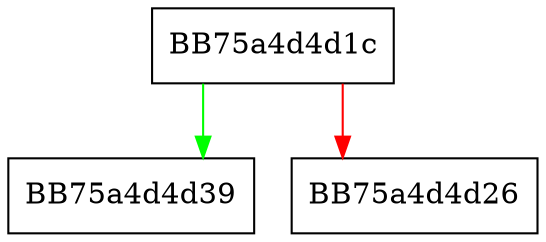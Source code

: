 digraph ReadInt {
  node [shape="box"];
  graph [splines=ortho];
  BB75a4d4d1c -> BB75a4d4d39 [color="green"];
  BB75a4d4d1c -> BB75a4d4d26 [color="red"];
}